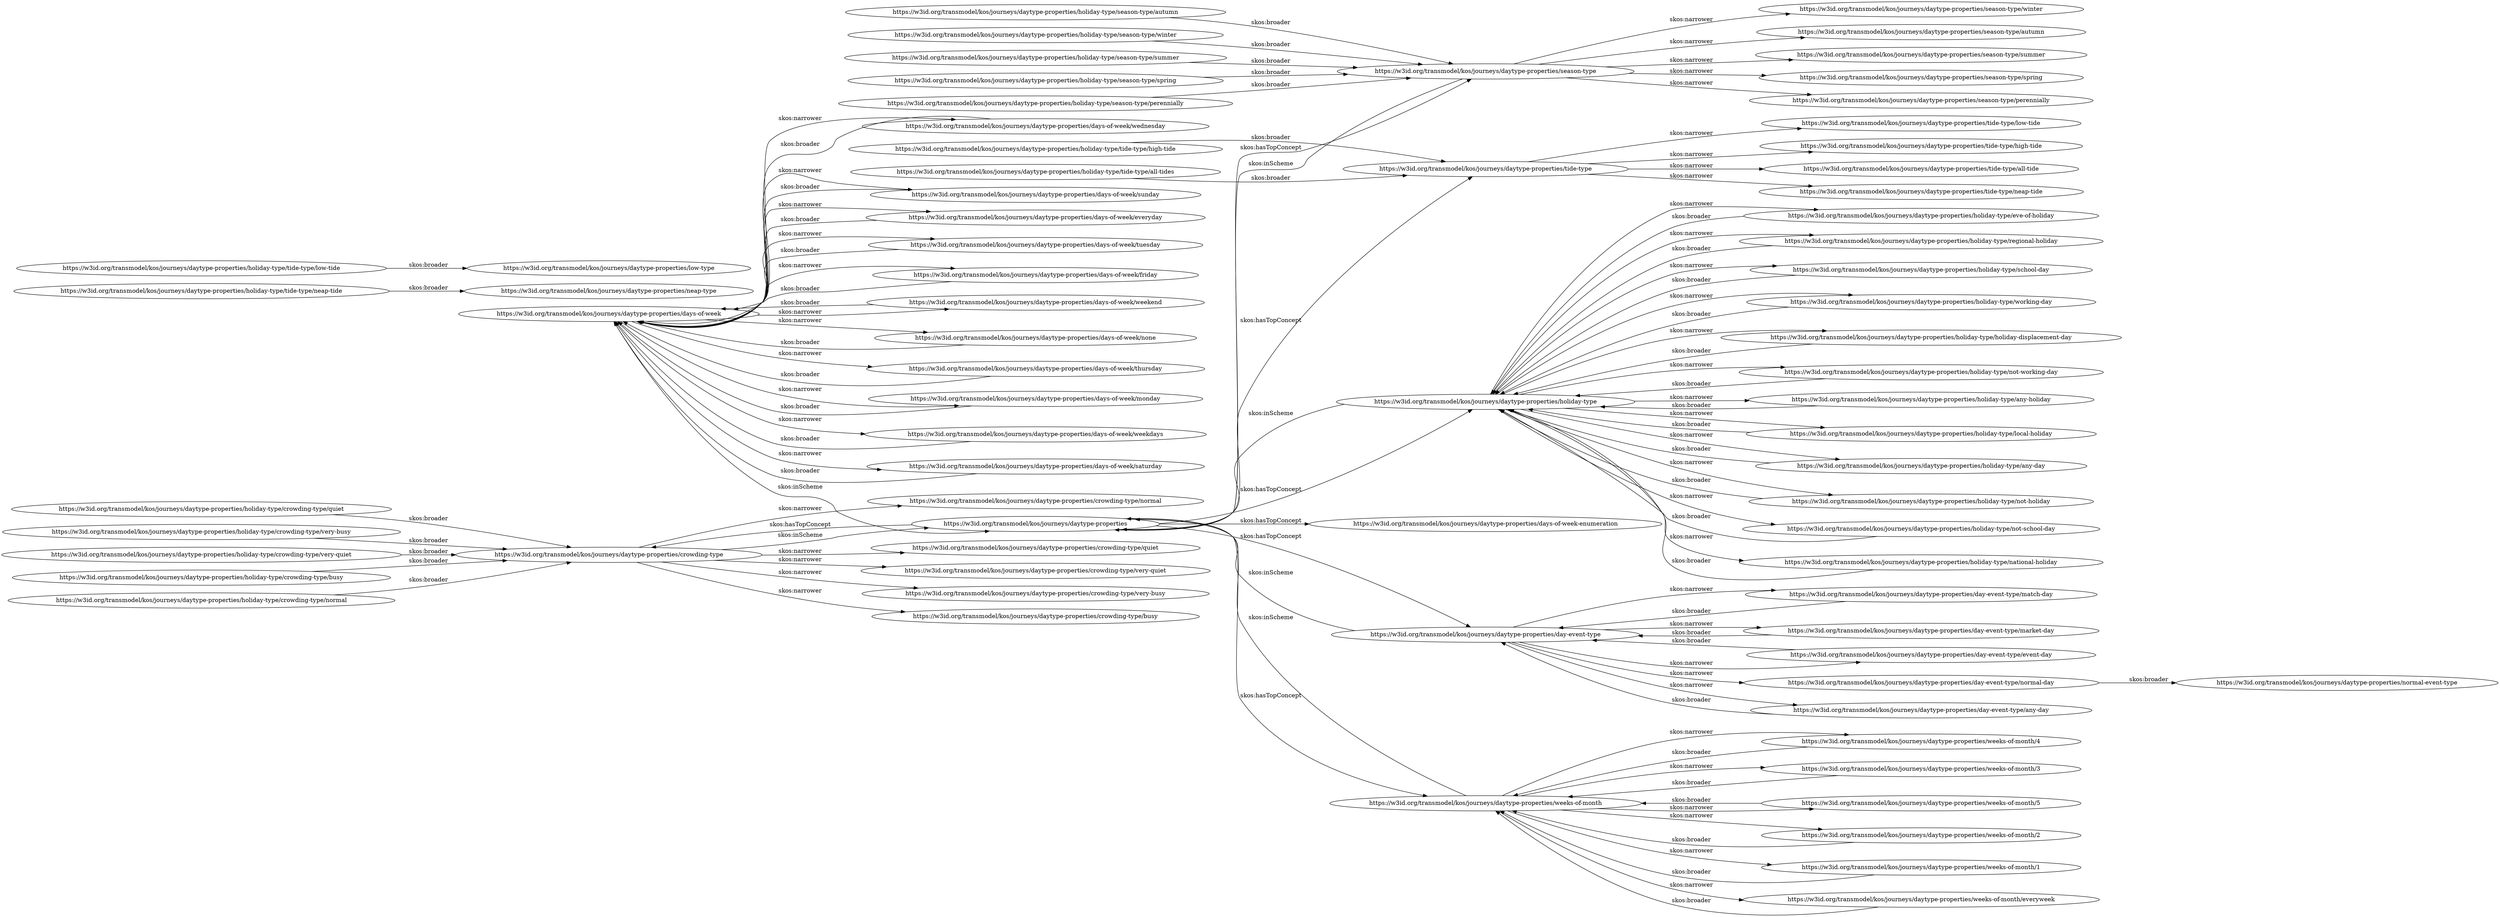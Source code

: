 digraph ar2dtool_diagram { 
rankdir=LR;
size="1501"
	"https://w3id.org/transmodel/kos/journeys/daytype-properties/holiday-type/crowding-type/quiet" -> "https://w3id.org/transmodel/kos/journeys/daytype-properties/crowding-type" [ label = "skos:broader" ];
	"https://w3id.org/transmodel/kos/journeys/daytype-properties/holiday-type/season-type/winter" -> "https://w3id.org/transmodel/kos/journeys/daytype-properties/season-type" [ label = "skos:broader" ];
	"https://w3id.org/transmodel/kos/journeys/daytype-properties/weeks-of-month/2" -> "https://w3id.org/transmodel/kos/journeys/daytype-properties/weeks-of-month" [ label = "skos:broader" ];
	"https://w3id.org/transmodel/kos/journeys/daytype-properties/day-event-type" -> "https://w3id.org/transmodel/kos/journeys/daytype-properties/day-event-type/event-day" [ label = "skos:narrower" ];
	"https://w3id.org/transmodel/kos/journeys/daytype-properties/day-event-type" -> "https://w3id.org/transmodel/kos/journeys/daytype-properties/day-event-type/match-day" [ label = "skos:narrower" ];
	"https://w3id.org/transmodel/kos/journeys/daytype-properties/day-event-type" -> "https://w3id.org/transmodel/kos/journeys/daytype-properties/day-event-type/market-day" [ label = "skos:narrower" ];
	"https://w3id.org/transmodel/kos/journeys/daytype-properties/day-event-type" -> "https://w3id.org/transmodel/kos/journeys/daytype-properties/day-event-type/normal-day" [ label = "skos:narrower" ];
	"https://w3id.org/transmodel/kos/journeys/daytype-properties/day-event-type" -> "https://w3id.org/transmodel/kos/journeys/daytype-properties/day-event-type/any-day" [ label = "skos:narrower" ];
	"https://w3id.org/transmodel/kos/journeys/daytype-properties/day-event-type" -> "https://w3id.org/transmodel/kos/journeys/daytype-properties" [ label = "skos:inScheme" ];
	"https://w3id.org/transmodel/kos/journeys/daytype-properties/holiday-type/regional-holiday" -> "https://w3id.org/transmodel/kos/journeys/daytype-properties/holiday-type" [ label = "skos:broader" ];
	"https://w3id.org/transmodel/kos/journeys/daytype-properties/day-event-type/event-day" -> "https://w3id.org/transmodel/kos/journeys/daytype-properties/day-event-type" [ label = "skos:broader" ];
	"https://w3id.org/transmodel/kos/journeys/daytype-properties/holiday-type/crowding-type/very-busy" -> "https://w3id.org/transmodel/kos/journeys/daytype-properties/crowding-type" [ label = "skos:broader" ];
	"https://w3id.org/transmodel/kos/journeys/daytype-properties/days-of-week/tuesday" -> "https://w3id.org/transmodel/kos/journeys/daytype-properties/days-of-week" [ label = "skos:broader" ];
	"https://w3id.org/transmodel/kos/journeys/daytype-properties/holiday-type/school-day" -> "https://w3id.org/transmodel/kos/journeys/daytype-properties/holiday-type" [ label = "skos:broader" ];
	"https://w3id.org/transmodel/kos/journeys/daytype-properties/days-of-week/friday" -> "https://w3id.org/transmodel/kos/journeys/daytype-properties/days-of-week" [ label = "skos:broader" ];
	"https://w3id.org/transmodel/kos/journeys/daytype-properties/days-of-week/none" -> "https://w3id.org/transmodel/kos/journeys/daytype-properties/days-of-week" [ label = "skos:broader" ];
	"https://w3id.org/transmodel/kos/journeys/daytype-properties/weeks-of-month/1" -> "https://w3id.org/transmodel/kos/journeys/daytype-properties/weeks-of-month" [ label = "skos:broader" ];
	"https://w3id.org/transmodel/kos/journeys/daytype-properties/holiday-type/tide-type/neap-tide" -> "https://w3id.org/transmodel/kos/journeys/daytype-properties/neap-type" [ label = "skos:broader" ];
	"https://w3id.org/transmodel/kos/journeys/daytype-properties/days-of-week/thursday" -> "https://w3id.org/transmodel/kos/journeys/daytype-properties/days-of-week" [ label = "skos:broader" ];
	"https://w3id.org/transmodel/kos/journeys/daytype-properties/holiday-type/season-type/summer" -> "https://w3id.org/transmodel/kos/journeys/daytype-properties/season-type" [ label = "skos:broader" ];
	"https://w3id.org/transmodel/kos/journeys/daytype-properties/holiday-type" -> "https://w3id.org/transmodel/kos/journeys/daytype-properties" [ label = "skos:inScheme" ];
	"https://w3id.org/transmodel/kos/journeys/daytype-properties/holiday-type" -> "https://w3id.org/transmodel/kos/journeys/daytype-properties/holiday-type/working-day" [ label = "skos:narrower" ];
	"https://w3id.org/transmodel/kos/journeys/daytype-properties/holiday-type" -> "https://w3id.org/transmodel/kos/journeys/daytype-properties/holiday-type/holiday-displacement-day" [ label = "skos:narrower" ];
	"https://w3id.org/transmodel/kos/journeys/daytype-properties/holiday-type" -> "https://w3id.org/transmodel/kos/journeys/daytype-properties/holiday-type/regional-holiday" [ label = "skos:narrower" ];
	"https://w3id.org/transmodel/kos/journeys/daytype-properties/holiday-type" -> "https://w3id.org/transmodel/kos/journeys/daytype-properties/holiday-type/not-working-day" [ label = "skos:narrower" ];
	"https://w3id.org/transmodel/kos/journeys/daytype-properties/holiday-type" -> "https://w3id.org/transmodel/kos/journeys/daytype-properties/holiday-type/any-holiday" [ label = "skos:narrower" ];
	"https://w3id.org/transmodel/kos/journeys/daytype-properties/holiday-type" -> "https://w3id.org/transmodel/kos/journeys/daytype-properties/holiday-type/local-holiday" [ label = "skos:narrower" ];
	"https://w3id.org/transmodel/kos/journeys/daytype-properties/holiday-type" -> "https://w3id.org/transmodel/kos/journeys/daytype-properties/holiday-type/school-day" [ label = "skos:narrower" ];
	"https://w3id.org/transmodel/kos/journeys/daytype-properties/holiday-type" -> "https://w3id.org/transmodel/kos/journeys/daytype-properties/holiday-type/any-day" [ label = "skos:narrower" ];
	"https://w3id.org/transmodel/kos/journeys/daytype-properties/holiday-type" -> "https://w3id.org/transmodel/kos/journeys/daytype-properties/holiday-type/not-holiday" [ label = "skos:narrower" ];
	"https://w3id.org/transmodel/kos/journeys/daytype-properties/holiday-type" -> "https://w3id.org/transmodel/kos/journeys/daytype-properties/holiday-type/not-school-day" [ label = "skos:narrower" ];
	"https://w3id.org/transmodel/kos/journeys/daytype-properties/holiday-type" -> "https://w3id.org/transmodel/kos/journeys/daytype-properties/holiday-type/national-holiday" [ label = "skos:narrower" ];
	"https://w3id.org/transmodel/kos/journeys/daytype-properties/holiday-type" -> "https://w3id.org/transmodel/kos/journeys/daytype-properties/holiday-type/eve-of-holiday" [ label = "skos:narrower" ];
	"https://w3id.org/transmodel/kos/journeys/daytype-properties/weeks-of-month" -> "https://w3id.org/transmodel/kos/journeys/daytype-properties/weeks-of-month/everyweek" [ label = "skos:narrower" ];
	"https://w3id.org/transmodel/kos/journeys/daytype-properties/weeks-of-month" -> "https://w3id.org/transmodel/kos/journeys/daytype-properties/weeks-of-month/5" [ label = "skos:narrower" ];
	"https://w3id.org/transmodel/kos/journeys/daytype-properties/weeks-of-month" -> "https://w3id.org/transmodel/kos/journeys/daytype-properties/weeks-of-month/4" [ label = "skos:narrower" ];
	"https://w3id.org/transmodel/kos/journeys/daytype-properties/weeks-of-month" -> "https://w3id.org/transmodel/kos/journeys/daytype-properties/weeks-of-month/3" [ label = "skos:narrower" ];
	"https://w3id.org/transmodel/kos/journeys/daytype-properties/weeks-of-month" -> "https://w3id.org/transmodel/kos/journeys/daytype-properties/weeks-of-month/2" [ label = "skos:narrower" ];
	"https://w3id.org/transmodel/kos/journeys/daytype-properties/weeks-of-month" -> "https://w3id.org/transmodel/kos/journeys/daytype-properties/weeks-of-month/1" [ label = "skos:narrower" ];
	"https://w3id.org/transmodel/kos/journeys/daytype-properties/weeks-of-month" -> "https://w3id.org/transmodel/kos/journeys/daytype-properties" [ label = "skos:inScheme" ];
	"https://w3id.org/transmodel/kos/journeys/daytype-properties/days-of-week/monday" -> "https://w3id.org/transmodel/kos/journeys/daytype-properties/days-of-week" [ label = "skos:broader" ];
	"https://w3id.org/transmodel/kos/journeys/daytype-properties/holiday-type/not-holiday" -> "https://w3id.org/transmodel/kos/journeys/daytype-properties/holiday-type" [ label = "skos:broader" ];
	"https://w3id.org/transmodel/kos/journeys/daytype-properties/holiday-type/tide-type/low-tide" -> "https://w3id.org/transmodel/kos/journeys/daytype-properties/low-type" [ label = "skos:broader" ];
	"https://w3id.org/transmodel/kos/journeys/daytype-properties/day-event-type/any-day" -> "https://w3id.org/transmodel/kos/journeys/daytype-properties/day-event-type" [ label = "skos:broader" ];
	"https://w3id.org/transmodel/kos/journeys/daytype-properties/holiday-type/any-day" -> "https://w3id.org/transmodel/kos/journeys/daytype-properties/holiday-type" [ label = "skos:broader" ];
	"https://w3id.org/transmodel/kos/journeys/daytype-properties/holiday-type/local-holiday" -> "https://w3id.org/transmodel/kos/journeys/daytype-properties/holiday-type" [ label = "skos:broader" ];
	"https://w3id.org/transmodel/kos/journeys/daytype-properties/days-of-week/weekdays" -> "https://w3id.org/transmodel/kos/journeys/daytype-properties/days-of-week" [ label = "skos:broader" ];
	"https://w3id.org/transmodel/kos/journeys/daytype-properties/holiday-type/not-working-day" -> "https://w3id.org/transmodel/kos/journeys/daytype-properties/holiday-type" [ label = "skos:broader" ];
	"https://w3id.org/transmodel/kos/journeys/daytype-properties/weeks-of-month/5" -> "https://w3id.org/transmodel/kos/journeys/daytype-properties/weeks-of-month" [ label = "skos:broader" ];
	"https://w3id.org/transmodel/kos/journeys/daytype-properties/days-of-week/saturday" -> "https://w3id.org/transmodel/kos/journeys/daytype-properties/days-of-week" [ label = "skos:broader" ];
	"https://w3id.org/transmodel/kos/journeys/daytype-properties/days-of-week/weekend" -> "https://w3id.org/transmodel/kos/journeys/daytype-properties/days-of-week" [ label = "skos:broader" ];
	"https://w3id.org/transmodel/kos/journeys/daytype-properties/days-of-week/wednesday" -> "https://w3id.org/transmodel/kos/journeys/daytype-properties/days-of-week" [ label = "skos:broader" ];
	"https://w3id.org/transmodel/kos/journeys/daytype-properties/day-event-type/match-day" -> "https://w3id.org/transmodel/kos/journeys/daytype-properties/day-event-type" [ label = "skos:broader" ];
	"https://w3id.org/transmodel/kos/journeys/daytype-properties/holiday-type/crowding-type/very-quiet" -> "https://w3id.org/transmodel/kos/journeys/daytype-properties/crowding-type" [ label = "skos:broader" ];
	"https://w3id.org/transmodel/kos/journeys/daytype-properties/holiday-type/national-holiday" -> "https://w3id.org/transmodel/kos/journeys/daytype-properties/holiday-type" [ label = "skos:broader" ];
	"https://w3id.org/transmodel/kos/journeys/daytype-properties/holiday-type/season-type/spring" -> "https://w3id.org/transmodel/kos/journeys/daytype-properties/season-type" [ label = "skos:broader" ];
	"https://w3id.org/transmodel/kos/journeys/daytype-properties/holiday-type/season-type/perennially" -> "https://w3id.org/transmodel/kos/journeys/daytype-properties/season-type" [ label = "skos:broader" ];
	"https://w3id.org/transmodel/kos/journeys/daytype-properties/holiday-type/eve-of-holiday" -> "https://w3id.org/transmodel/kos/journeys/daytype-properties/holiday-type" [ label = "skos:broader" ];
	"https://w3id.org/transmodel/kos/journeys/daytype-properties/holiday-type/not-school-day" -> "https://w3id.org/transmodel/kos/journeys/daytype-properties/holiday-type" [ label = "skos:broader" ];
	"https://w3id.org/transmodel/kos/journeys/daytype-properties/holiday-type/any-holiday" -> "https://w3id.org/transmodel/kos/journeys/daytype-properties/holiday-type" [ label = "skos:broader" ];
	"https://w3id.org/transmodel/kos/journeys/daytype-properties/weeks-of-month/4" -> "https://w3id.org/transmodel/kos/journeys/daytype-properties/weeks-of-month" [ label = "skos:broader" ];
	"https://w3id.org/transmodel/kos/journeys/daytype-properties/days-of-week/sunday" -> "https://w3id.org/transmodel/kos/journeys/daytype-properties/days-of-week" [ label = "skos:broader" ];
	"https://w3id.org/transmodel/kos/journeys/daytype-properties/holiday-type/crowding-type/busy" -> "https://w3id.org/transmodel/kos/journeys/daytype-properties/crowding-type" [ label = "skos:broader" ];
	"https://w3id.org/transmodel/kos/journeys/daytype-properties/day-event-type/normal-day" -> "https://w3id.org/transmodel/kos/journeys/daytype-properties/normal-event-type" [ label = "skos:broader" ];
	"https://w3id.org/transmodel/kos/journeys/daytype-properties/holiday-type/crowding-type/normal" -> "https://w3id.org/transmodel/kos/journeys/daytype-properties/crowding-type" [ label = "skos:broader" ];
	"https://w3id.org/transmodel/kos/journeys/daytype-properties/holiday-type/tide-type/high-tide" -> "https://w3id.org/transmodel/kos/journeys/daytype-properties/tide-type" [ label = "skos:broader" ];
	"https://w3id.org/transmodel/kos/journeys/daytype-properties/crowding-type" -> "https://w3id.org/transmodel/kos/journeys/daytype-properties/crowding-type/very-busy" [ label = "skos:narrower" ];
	"https://w3id.org/transmodel/kos/journeys/daytype-properties/crowding-type" -> "https://w3id.org/transmodel/kos/journeys/daytype-properties/crowding-type/busy" [ label = "skos:narrower" ];
	"https://w3id.org/transmodel/kos/journeys/daytype-properties/crowding-type" -> "https://w3id.org/transmodel/kos/journeys/daytype-properties/crowding-type/normal" [ label = "skos:narrower" ];
	"https://w3id.org/transmodel/kos/journeys/daytype-properties/crowding-type" -> "https://w3id.org/transmodel/kos/journeys/daytype-properties/crowding-type/quiet" [ label = "skos:narrower" ];
	"https://w3id.org/transmodel/kos/journeys/daytype-properties/crowding-type" -> "https://w3id.org/transmodel/kos/journeys/daytype-properties/crowding-type/very-quiet" [ label = "skos:narrower" ];
	"https://w3id.org/transmodel/kos/journeys/daytype-properties/crowding-type" -> "https://w3id.org/transmodel/kos/journeys/daytype-properties" [ label = "skos:inScheme" ];
	"https://w3id.org/transmodel/kos/journeys/daytype-properties/days-of-week" -> "https://w3id.org/transmodel/kos/journeys/daytype-properties/days-of-week/weekdays" [ label = "skos:narrower" ];
	"https://w3id.org/transmodel/kos/journeys/daytype-properties/days-of-week" -> "https://w3id.org/transmodel/kos/journeys/daytype-properties/days-of-week/tuesday" [ label = "skos:narrower" ];
	"https://w3id.org/transmodel/kos/journeys/daytype-properties/days-of-week" -> "https://w3id.org/transmodel/kos/journeys/daytype-properties/days-of-week/none" [ label = "skos:narrower" ];
	"https://w3id.org/transmodel/kos/journeys/daytype-properties/days-of-week" -> "https://w3id.org/transmodel/kos/journeys/daytype-properties/days-of-week/weekend" [ label = "skos:narrower" ];
	"https://w3id.org/transmodel/kos/journeys/daytype-properties/days-of-week" -> "https://w3id.org/transmodel/kos/journeys/daytype-properties/days-of-week/friday" [ label = "skos:narrower" ];
	"https://w3id.org/transmodel/kos/journeys/daytype-properties/days-of-week" -> "https://w3id.org/transmodel/kos/journeys/daytype-properties/days-of-week/thursday" [ label = "skos:narrower" ];
	"https://w3id.org/transmodel/kos/journeys/daytype-properties/days-of-week" -> "https://w3id.org/transmodel/kos/journeys/daytype-properties/days-of-week/wednesday" [ label = "skos:narrower" ];
	"https://w3id.org/transmodel/kos/journeys/daytype-properties/days-of-week" -> "https://w3id.org/transmodel/kos/journeys/daytype-properties/days-of-week/monday" [ label = "skos:narrower" ];
	"https://w3id.org/transmodel/kos/journeys/daytype-properties/days-of-week" -> "https://w3id.org/transmodel/kos/journeys/daytype-properties/days-of-week/saturday" [ label = "skos:narrower" ];
	"https://w3id.org/transmodel/kos/journeys/daytype-properties/days-of-week" -> "https://w3id.org/transmodel/kos/journeys/daytype-properties" [ label = "skos:inScheme" ];
	"https://w3id.org/transmodel/kos/journeys/daytype-properties/days-of-week" -> "https://w3id.org/transmodel/kos/journeys/daytype-properties/days-of-week/everyday" [ label = "skos:narrower" ];
	"https://w3id.org/transmodel/kos/journeys/daytype-properties/days-of-week" -> "https://w3id.org/transmodel/kos/journeys/daytype-properties/days-of-week/sunday" [ label = "skos:narrower" ];
	"https://w3id.org/transmodel/kos/journeys/daytype-properties/holiday-type/season-type/autumn" -> "https://w3id.org/transmodel/kos/journeys/daytype-properties/season-type" [ label = "skos:broader" ];
	"https://w3id.org/transmodel/kos/journeys/daytype-properties/weeks-of-month/3" -> "https://w3id.org/transmodel/kos/journeys/daytype-properties/weeks-of-month" [ label = "skos:broader" ];
	"https://w3id.org/transmodel/kos/journeys/daytype-properties" -> "https://w3id.org/transmodel/kos/journeys/daytype-properties/day-event-type" [ label = "skos:hasTopConcept" ];
	"https://w3id.org/transmodel/kos/journeys/daytype-properties" -> "https://w3id.org/transmodel/kos/journeys/daytype-properties/crowding-type" [ label = "skos:hasTopConcept" ];
	"https://w3id.org/transmodel/kos/journeys/daytype-properties" -> "https://w3id.org/transmodel/kos/journeys/daytype-properties/season-type" [ label = "skos:hasTopConcept" ];
	"https://w3id.org/transmodel/kos/journeys/daytype-properties" -> "https://w3id.org/transmodel/kos/journeys/daytype-properties/weeks-of-month" [ label = "skos:hasTopConcept" ];
	"https://w3id.org/transmodel/kos/journeys/daytype-properties" -> "https://w3id.org/transmodel/kos/journeys/daytype-properties/days-of-week-enumeration" [ label = "skos:hasTopConcept" ];
	"https://w3id.org/transmodel/kos/journeys/daytype-properties" -> "https://w3id.org/transmodel/kos/journeys/daytype-properties/holiday-type" [ label = "skos:hasTopConcept" ];
	"https://w3id.org/transmodel/kos/journeys/daytype-properties" -> "https://w3id.org/transmodel/kos/journeys/daytype-properties/tide-type" [ label = "skos:hasTopConcept" ];
	"https://w3id.org/transmodel/kos/journeys/daytype-properties/days-of-week/everyday" -> "https://w3id.org/transmodel/kos/journeys/daytype-properties/days-of-week" [ label = "skos:broader" ];
	"https://w3id.org/transmodel/kos/journeys/daytype-properties/season-type" -> "https://w3id.org/transmodel/kos/journeys/daytype-properties/season-type/perennially" [ label = "skos:narrower" ];
	"https://w3id.org/transmodel/kos/journeys/daytype-properties/season-type" -> "https://w3id.org/transmodel/kos/journeys/daytype-properties/season-type/winter" [ label = "skos:narrower" ];
	"https://w3id.org/transmodel/kos/journeys/daytype-properties/season-type" -> "https://w3id.org/transmodel/kos/journeys/daytype-properties/season-type/autumn" [ label = "skos:narrower" ];
	"https://w3id.org/transmodel/kos/journeys/daytype-properties/season-type" -> "https://w3id.org/transmodel/kos/journeys/daytype-properties/season-type/summer" [ label = "skos:narrower" ];
	"https://w3id.org/transmodel/kos/journeys/daytype-properties/season-type" -> "https://w3id.org/transmodel/kos/journeys/daytype-properties/season-type/spring" [ label = "skos:narrower" ];
	"https://w3id.org/transmodel/kos/journeys/daytype-properties/season-type" -> "https://w3id.org/transmodel/kos/journeys/daytype-properties" [ label = "skos:inScheme" ];
	"https://w3id.org/transmodel/kos/journeys/daytype-properties/holiday-type/working-day" -> "https://w3id.org/transmodel/kos/journeys/daytype-properties/holiday-type" [ label = "skos:broader" ];
	"https://w3id.org/transmodel/kos/journeys/daytype-properties/tide-type" -> "https://w3id.org/transmodel/kos/journeys/daytype-properties/tide-type/all-tide" [ label = "skos:narrower" ];
	"https://w3id.org/transmodel/kos/journeys/daytype-properties/tide-type" -> "https://w3id.org/transmodel/kos/journeys/daytype-properties/tide-type/neap-tide" [ label = "skos:narrower" ];
	"https://w3id.org/transmodel/kos/journeys/daytype-properties/tide-type" -> "https://w3id.org/transmodel/kos/journeys/daytype-properties/tide-type/low-tide" [ label = "skos:narrower" ];
	"https://w3id.org/transmodel/kos/journeys/daytype-properties/tide-type" -> "https://w3id.org/transmodel/kos/journeys/daytype-properties/tide-type/high-tide" [ label = "skos:narrower" ];
	"https://w3id.org/transmodel/kos/journeys/daytype-properties/holiday-type/tide-type/all-tides" -> "https://w3id.org/transmodel/kos/journeys/daytype-properties/tide-type" [ label = "skos:broader" ];
	"https://w3id.org/transmodel/kos/journeys/daytype-properties/weeks-of-month/everyweek" -> "https://w3id.org/transmodel/kos/journeys/daytype-properties/weeks-of-month" [ label = "skos:broader" ];
	"https://w3id.org/transmodel/kos/journeys/daytype-properties/holiday-type/holiday-displacement-day" -> "https://w3id.org/transmodel/kos/journeys/daytype-properties/holiday-type" [ label = "skos:broader" ];
	"https://w3id.org/transmodel/kos/journeys/daytype-properties/day-event-type/market-day" -> "https://w3id.org/transmodel/kos/journeys/daytype-properties/day-event-type" [ label = "skos:broader" ];

}
